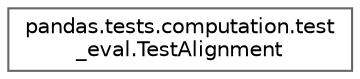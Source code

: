 digraph "Graphical Class Hierarchy"
{
 // LATEX_PDF_SIZE
  bgcolor="transparent";
  edge [fontname=Helvetica,fontsize=10,labelfontname=Helvetica,labelfontsize=10];
  node [fontname=Helvetica,fontsize=10,shape=box,height=0.2,width=0.4];
  rankdir="LR";
  Node0 [id="Node000000",label="pandas.tests.computation.test\l_eval.TestAlignment",height=0.2,width=0.4,color="grey40", fillcolor="white", style="filled",URL="$d1/d7e/classpandas_1_1tests_1_1computation_1_1test__eval_1_1TestAlignment.html",tooltip=" "];
}
